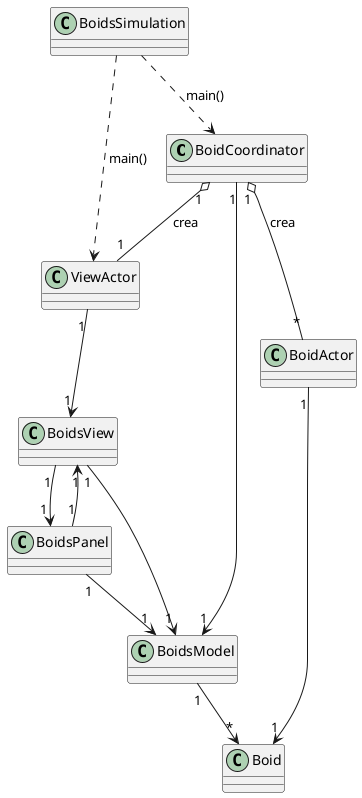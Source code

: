 @startuml



class BoidCoordinator
class BoidActor
class ViewActor
class BoidsModel
class Boid
class BoidsView
class BoidsPanel
class BoidsSimulation

' === Relazioni tra classi ===
BoidCoordinator "1" o-- "*" BoidActor : crea
BoidCoordinator "1" o-- "1" ViewActor : crea
BoidCoordinator "1" --> "1" BoidsModel
BoidActor "1" --> "1" Boid
ViewActor "1" --> "1" BoidsView
BoidsView "1" --> "1" BoidsPanel
BoidsView "1" --> "1" BoidsModel
BoidsPanel "1" --> "1" BoidsModel
BoidsPanel "1" --> "1" BoidsView
BoidsModel "1" --> "*" Boid
BoidsSimulation ..> BoidCoordinator : main()
BoidsSimulation ..> ViewActor : main()

@enduml